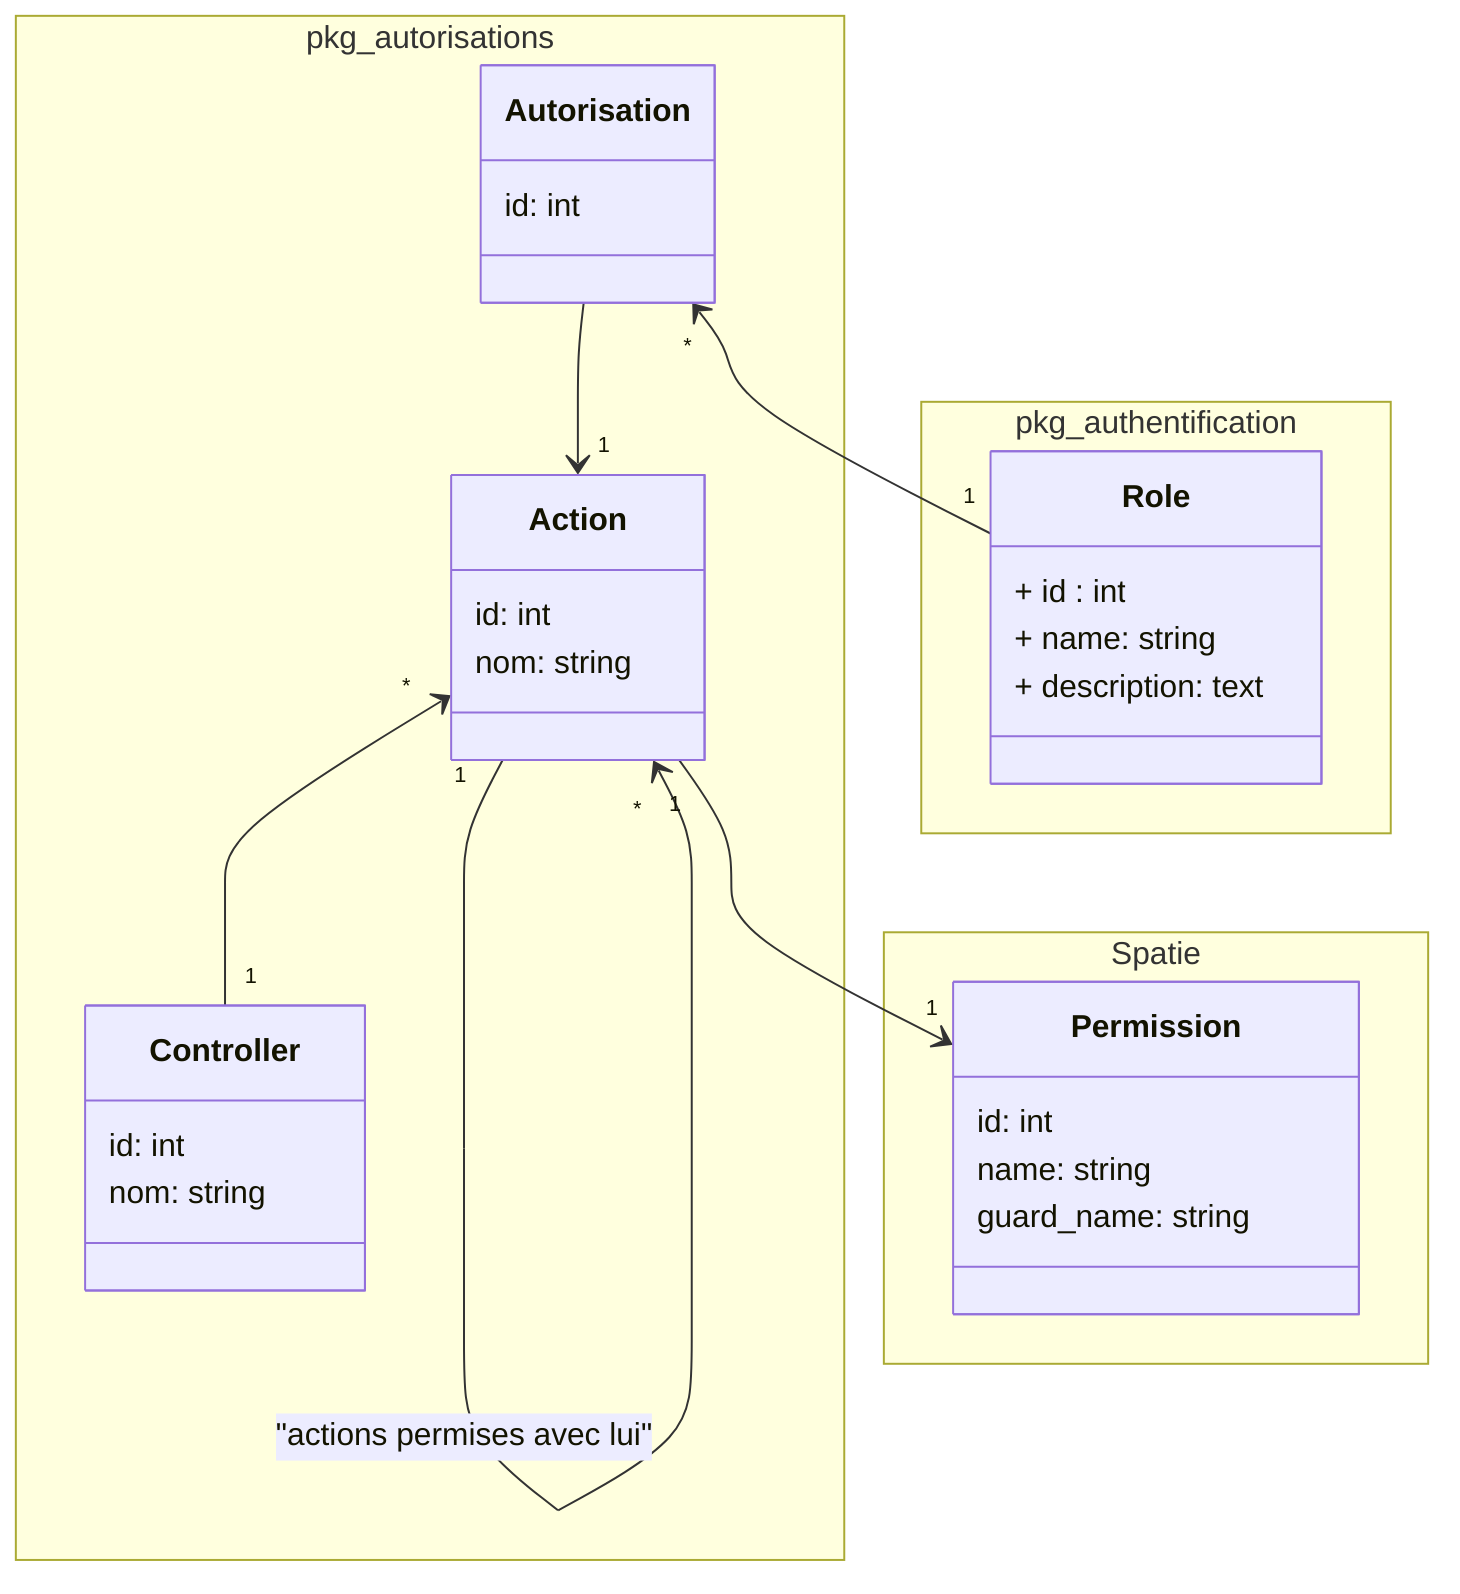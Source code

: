 classDiagram

namespace pkg_autorisations{
  class Action
  class Autorisation 
  class Controller
}

namespace Spatie {
  class Permission 
}

Action "*" <-- "1" Controller
Autorisation --> "1" Action
Autorisation "*" <-- "1" Role
Action "1" --> "1" Permission
Action  "1" --> "*" Action : "actions permises avec lui"


namespace pkg_authentification {
class Role
}

class Permission {
  id: int
  name: string
  guard_name: string
}


class Role{
    + id : int
    + name: string 
    + description: text 
}


  class Action {
    id: int
    nom: string
  }

  class Autorisation {
    id: int
  }

  class Controller {
    id: int
    nom: string
  }